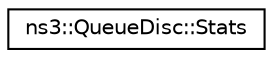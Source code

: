digraph "Graphical Class Hierarchy"
{
 // LATEX_PDF_SIZE
  edge [fontname="Helvetica",fontsize="10",labelfontname="Helvetica",labelfontsize="10"];
  node [fontname="Helvetica",fontsize="10",shape=record];
  rankdir="LR";
  Node0 [label="ns3::QueueDisc::Stats",height=0.2,width=0.4,color="black", fillcolor="white", style="filled",URL="$structns3_1_1_queue_disc_1_1_stats.html",tooltip="Structure that keeps the queue disc statistics."];
}
